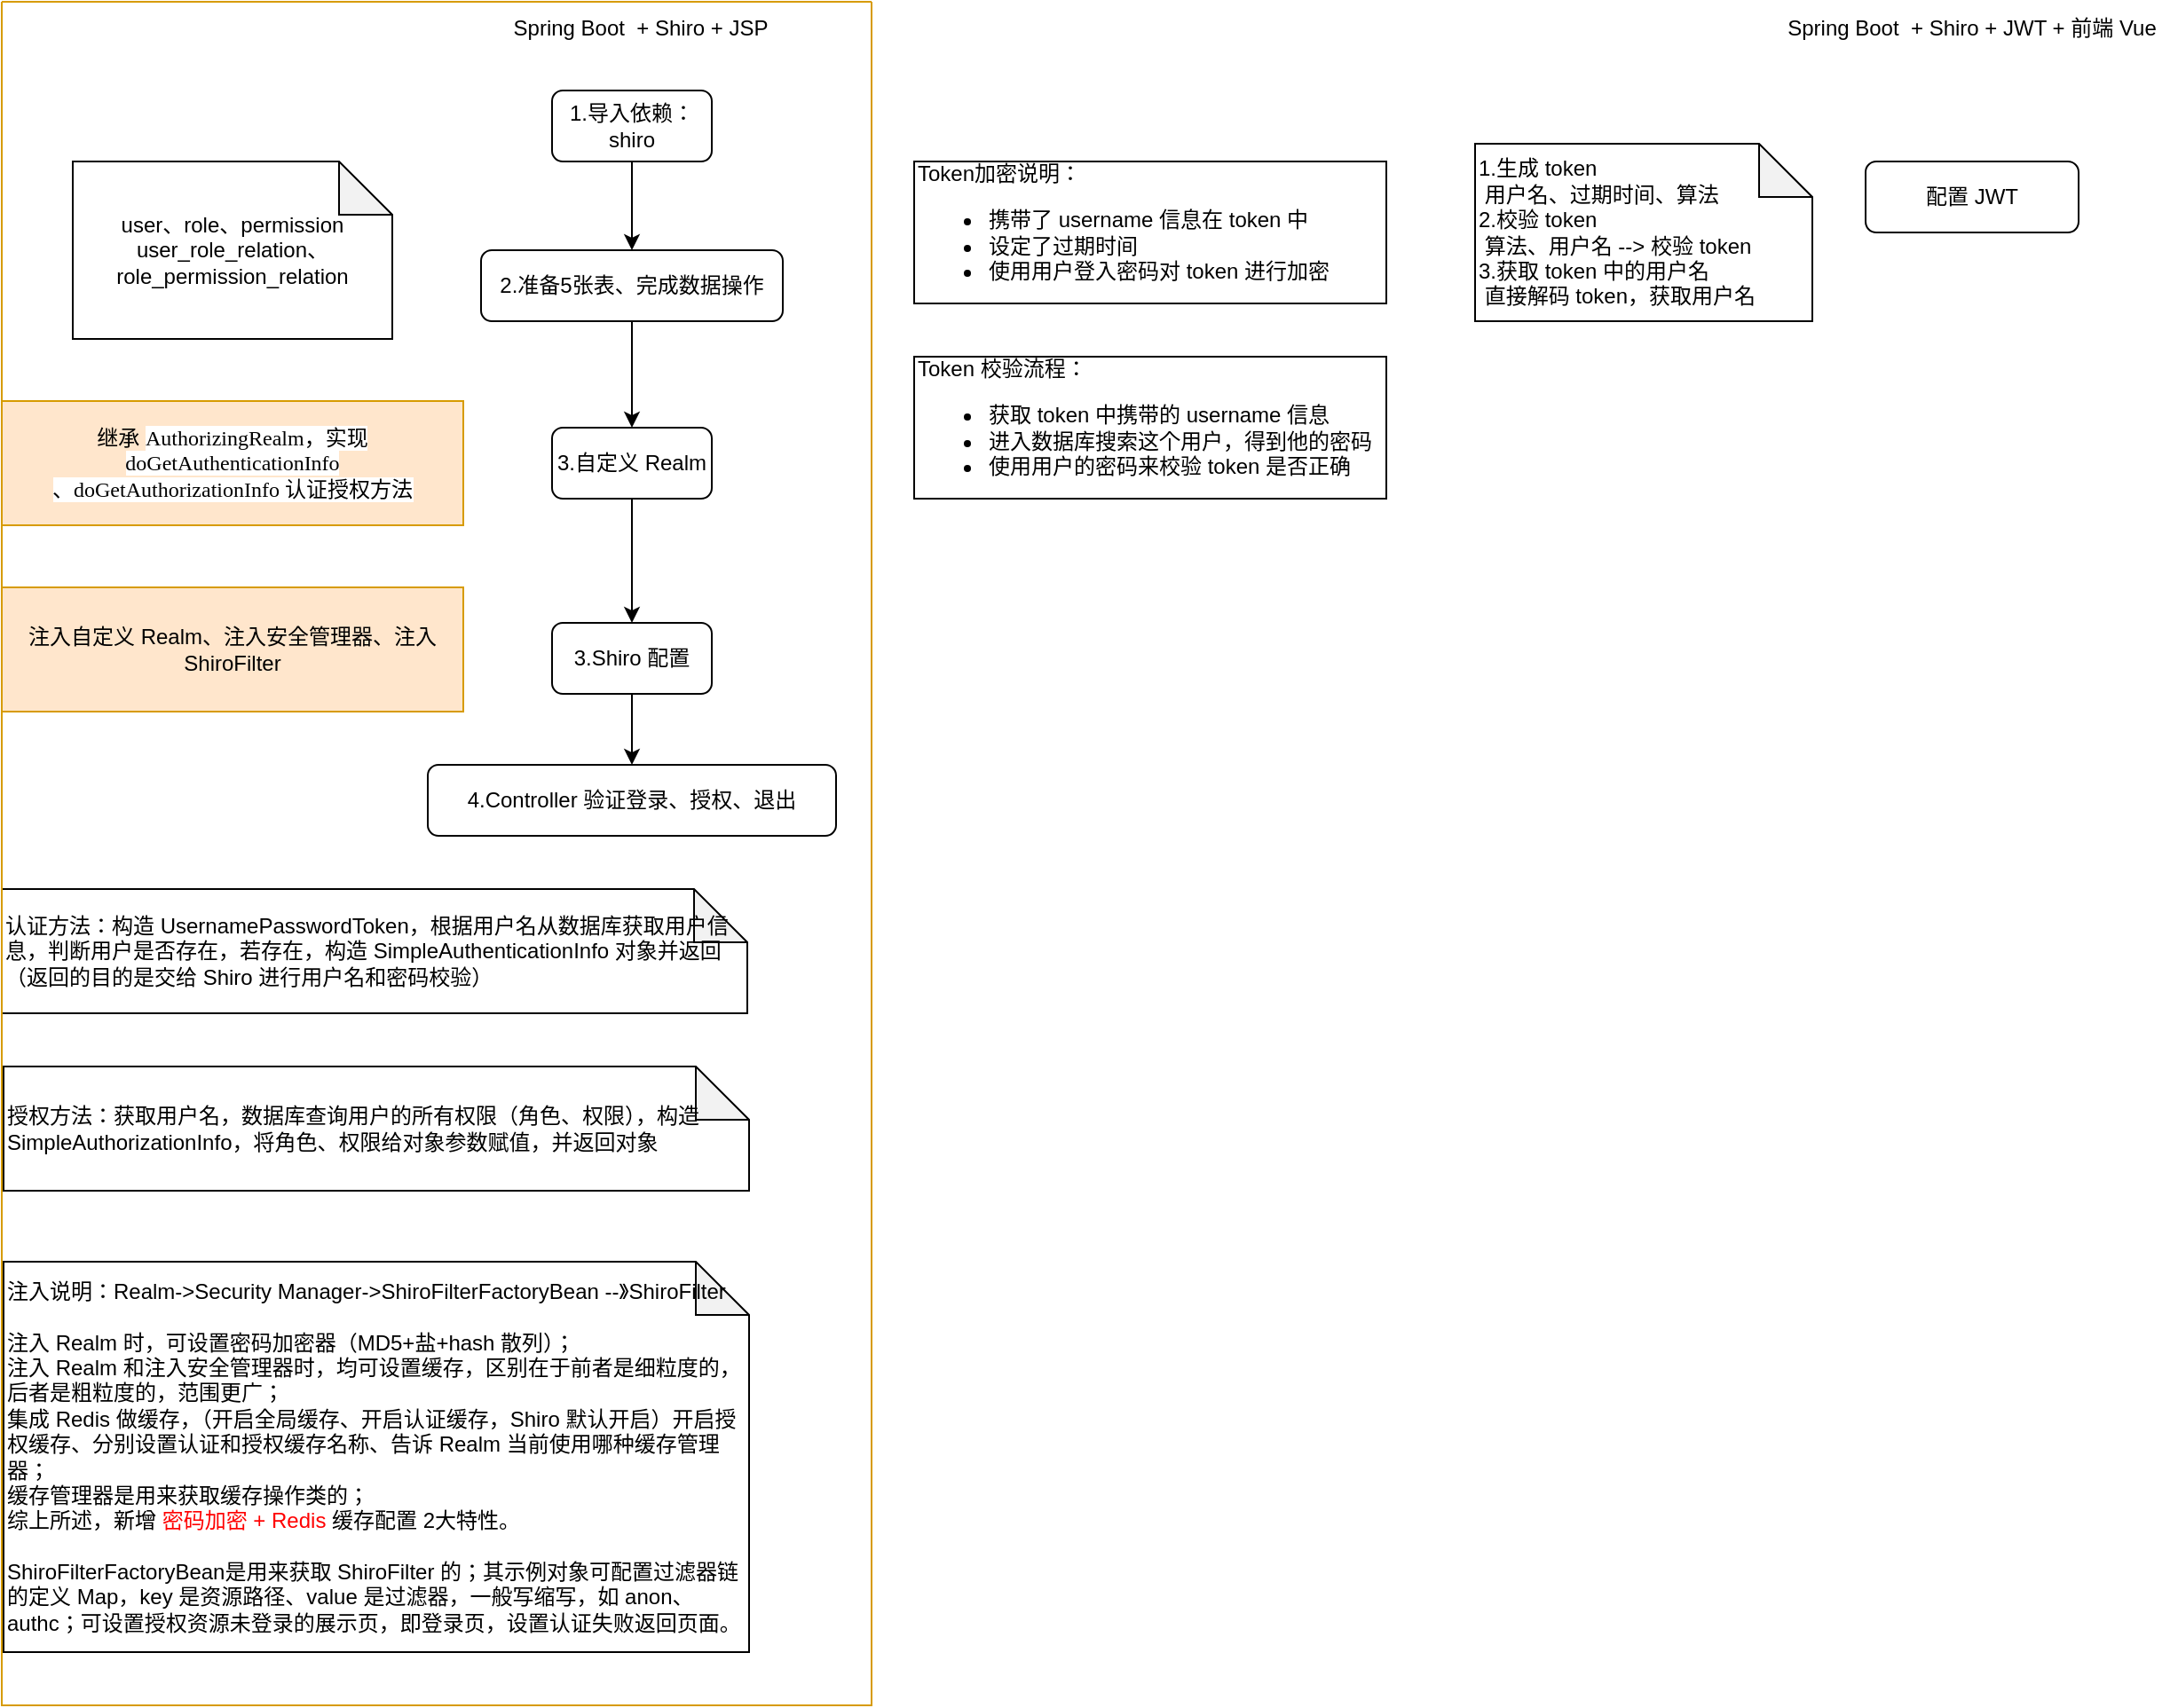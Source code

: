 <mxfile version="14.8.4" type="github">
  <diagram id="7-8bN6v-M_0XSG_AYW8F" name="Page-1">
    <mxGraphModel dx="1736" dy="526" grid="1" gridSize="10" guides="1" tooltips="1" connect="1" arrows="1" fold="1" page="1" pageScale="1" pageWidth="827" pageHeight="1169" math="0" shadow="0">
      <root>
        <mxCell id="0" />
        <mxCell id="1" parent="0" />
        <mxCell id="QgQib1zZA4WzbKAEES33-1" value="Spring Boot&amp;nbsp; + Shiro + JSP" style="text;html=1;strokeColor=none;fillColor=none;align=center;verticalAlign=middle;whiteSpace=wrap;rounded=0;" vertex="1" parent="1">
          <mxGeometry x="30" y="10" width="180" height="10" as="geometry" />
        </mxCell>
        <mxCell id="QgQib1zZA4WzbKAEES33-2" value="Spring Boot&amp;nbsp; + Shiro + JWT + 前端 Vue" style="text;html=1;strokeColor=none;fillColor=none;align=center;verticalAlign=middle;whiteSpace=wrap;rounded=0;" vertex="1" parent="1">
          <mxGeometry x="755" y="10" width="230" height="10" as="geometry" />
        </mxCell>
        <mxCell id="QgQib1zZA4WzbKAEES33-5" style="edgeStyle=orthogonalEdgeStyle;rounded=0;orthogonalLoop=1;jettySize=auto;html=1;" edge="1" parent="1" source="QgQib1zZA4WzbKAEES33-3" target="QgQib1zZA4WzbKAEES33-4">
          <mxGeometry relative="1" as="geometry" />
        </mxCell>
        <mxCell id="QgQib1zZA4WzbKAEES33-3" value="1.导入依赖：shiro" style="rounded=1;whiteSpace=wrap;html=1;" vertex="1" parent="1">
          <mxGeometry x="70" y="50" width="90" height="40" as="geometry" />
        </mxCell>
        <mxCell id="QgQib1zZA4WzbKAEES33-8" style="edgeStyle=orthogonalEdgeStyle;rounded=0;orthogonalLoop=1;jettySize=auto;html=1;" edge="1" parent="1" source="QgQib1zZA4WzbKAEES33-4" target="QgQib1zZA4WzbKAEES33-7">
          <mxGeometry relative="1" as="geometry" />
        </mxCell>
        <mxCell id="QgQib1zZA4WzbKAEES33-4" value="2.准备5张表、完成数据操作" style="rounded=1;whiteSpace=wrap;html=1;" vertex="1" parent="1">
          <mxGeometry x="30" y="140" width="170" height="40" as="geometry" />
        </mxCell>
        <mxCell id="QgQib1zZA4WzbKAEES33-6" value="继承&amp;nbsp;&lt;span style=&quot;background-color: rgb(255 , 255 , 255) ; font-family: &amp;#34;menlo&amp;#34; ; font-size: 9pt&quot;&gt;AuthorizingRealm，实现&lt;/span&gt;&lt;span style=&quot;font-family: &amp;#34;menlo&amp;#34; ; background-color: rgb(255 , 255 , 255)&quot;&gt;doGetAuthenticationInfo&lt;/span&gt;&lt;span style=&quot;background-color: rgb(255 , 255 , 255) ; font-family: &amp;#34;menlo&amp;#34; ; font-size: 9pt&quot;&gt;&lt;br&gt;、&lt;/span&gt;&lt;span style=&quot;background-color: rgb(255 , 255 , 255) ; font-family: &amp;#34;menlo&amp;#34; ; font-size: 9pt&quot;&gt;doGetAuthorizationInfo 认证授权方法&lt;/span&gt;" style="shape=note;whiteSpace=wrap;html=1;backgroundOutline=1;darkOpacity=0.05;size=0;fillColor=#ffe6cc;strokeColor=#d79b00;" vertex="1" parent="1">
          <mxGeometry x="-240" y="225" width="260" height="70" as="geometry" />
        </mxCell>
        <mxCell id="QgQib1zZA4WzbKAEES33-11" style="edgeStyle=orthogonalEdgeStyle;rounded=0;orthogonalLoop=1;jettySize=auto;html=1;" edge="1" parent="1" source="QgQib1zZA4WzbKAEES33-7" target="QgQib1zZA4WzbKAEES33-10">
          <mxGeometry relative="1" as="geometry" />
        </mxCell>
        <mxCell id="QgQib1zZA4WzbKAEES33-7" value="3.自定义 Realm" style="rounded=1;whiteSpace=wrap;html=1;" vertex="1" parent="1">
          <mxGeometry x="70" y="240" width="90" height="40" as="geometry" />
        </mxCell>
        <mxCell id="QgQib1zZA4WzbKAEES33-9" value="user、role、permission&lt;br&gt;user_role_relation、&lt;br&gt;role_permission_relation" style="shape=note;whiteSpace=wrap;html=1;backgroundOutline=1;darkOpacity=0.05;" vertex="1" parent="1">
          <mxGeometry x="-200" y="90" width="180" height="100" as="geometry" />
        </mxCell>
        <mxCell id="QgQib1zZA4WzbKAEES33-14" style="edgeStyle=orthogonalEdgeStyle;rounded=0;orthogonalLoop=1;jettySize=auto;html=1;" edge="1" parent="1" source="QgQib1zZA4WzbKAEES33-10" target="QgQib1zZA4WzbKAEES33-13">
          <mxGeometry relative="1" as="geometry" />
        </mxCell>
        <mxCell id="QgQib1zZA4WzbKAEES33-10" value="3.Shiro 配置" style="rounded=1;whiteSpace=wrap;html=1;" vertex="1" parent="1">
          <mxGeometry x="70" y="350" width="90" height="40" as="geometry" />
        </mxCell>
        <mxCell id="QgQib1zZA4WzbKAEES33-12" value="注入自定义 Realm、注入安全管理器、注入 ShiroFilter" style="shape=note;whiteSpace=wrap;html=1;backgroundOutline=1;darkOpacity=0.05;size=0;fillColor=#ffe6cc;strokeColor=#d79b00;" vertex="1" parent="1">
          <mxGeometry x="-240" y="330" width="260" height="70" as="geometry" />
        </mxCell>
        <mxCell id="QgQib1zZA4WzbKAEES33-13" value="4.Controller 验证登录、授权、退出" style="rounded=1;whiteSpace=wrap;html=1;" vertex="1" parent="1">
          <mxGeometry y="430" width="230" height="40" as="geometry" />
        </mxCell>
        <mxCell id="QgQib1zZA4WzbKAEES33-15" value="认证方法：构造 UsernamePasswordToken，根据用户名从数据库获取用户信息，判断用户是否存在，若存在，构造 SimpleAuthenticationInfo 对象并返回（返回的目的是交给 Shiro 进行用户名和密码校验）&lt;div style=&quot;text-align: justify&quot;&gt;&lt;/div&gt;" style="shape=note;whiteSpace=wrap;html=1;backgroundOutline=1;darkOpacity=0.05;align=left;" vertex="1" parent="1">
          <mxGeometry x="-240" y="500" width="420" height="70" as="geometry" />
        </mxCell>
        <mxCell id="QgQib1zZA4WzbKAEES33-16" value="授权方法：获取用户名，数据库查询用户的所有权限（角色、权限），构造 SimpleAuthorizationInfo，将角色、权限给对象参数赋值，并返回对象&lt;div style=&quot;text-align: justify&quot;&gt;&lt;/div&gt;" style="shape=note;whiteSpace=wrap;html=1;backgroundOutline=1;darkOpacity=0.05;align=left;" vertex="1" parent="1">
          <mxGeometry x="-239" y="600" width="420" height="70" as="geometry" />
        </mxCell>
        <mxCell id="QgQib1zZA4WzbKAEES33-18" value="注入说明：Realm-&amp;gt;Security Manager-&amp;gt;ShiroFilterFactoryBean --》ShiroFilter&lt;br&gt;&lt;br&gt;注入 Realm 时，可设置密码加密器（MD5+盐+hash 散列）；&lt;br&gt;注入 Realm 和注入安全管理器时，均可设置缓存，区别在于前者是细粒度的，后者是粗粒度的，范围更广；&lt;br&gt;集成 Redis 做缓存，（开启全局缓存、开启认证缓存，Shiro 默认开启）开启授权缓存、分别设置认证和授权缓存名称、告诉 Realm 当前使用哪种缓存管理器；&lt;br&gt;缓存管理器是用来获取缓存操作类的；&lt;br&gt;综上所述，新增 &lt;font color=&quot;#ff0000&quot;&gt;密码加密 + Redis&lt;/font&gt; 缓存配置 2大特性。&lt;br&gt;&lt;br&gt;ShiroFilterFactoryBean是用来获取 ShiroFilter 的；其示例对象可配置过滤器链的定义 Map，key 是资源路径、value 是过滤器，一般写缩写，如 anon、authc；可设置授权资源未登录的展示页，即登录页，设置认证失败返回页面。&lt;br&gt;&lt;div style=&quot;text-align: justify&quot;&gt;&lt;/div&gt;" style="shape=note;whiteSpace=wrap;html=1;backgroundOutline=1;darkOpacity=0.05;align=left;" vertex="1" parent="1">
          <mxGeometry x="-239" y="710" width="420" height="220" as="geometry" />
        </mxCell>
        <mxCell id="QgQib1zZA4WzbKAEES33-19" value="" style="swimlane;startSize=0;fillColor=#ffe6cc;strokeColor=#d79b00;" vertex="1" parent="1">
          <mxGeometry x="-240" width="490" height="960" as="geometry" />
        </mxCell>
        <mxCell id="QgQib1zZA4WzbKAEES33-21" value="Token加密说明：&lt;br&gt;&lt;ul&gt;&lt;li&gt;携带了 username 信息在 token 中&lt;/li&gt;&lt;li&gt;设定了过期时间&lt;/li&gt;&lt;li&gt;使用用户登入密码对 token 进行加密&lt;/li&gt;&lt;/ul&gt;" style="rounded=0;whiteSpace=wrap;html=1;align=left;" vertex="1" parent="1">
          <mxGeometry x="274" y="90" width="266" height="80" as="geometry" />
        </mxCell>
        <mxCell id="QgQib1zZA4WzbKAEES33-22" value="Token 校验流程：&lt;br&gt;&lt;ul&gt;&lt;li&gt;获取 token 中携带的 username 信息&lt;/li&gt;&lt;li&gt;进入数据库搜索这个用户，得到他的密码&lt;/li&gt;&lt;li&gt;使用用户的密码来校验 token 是否正确&lt;/li&gt;&lt;/ul&gt;" style="rounded=0;whiteSpace=wrap;html=1;align=left;" vertex="1" parent="1">
          <mxGeometry x="274" y="200" width="266" height="80" as="geometry" />
        </mxCell>
        <mxCell id="QgQib1zZA4WzbKAEES33-23" value="配置 JWT" style="rounded=1;whiteSpace=wrap;html=1;" vertex="1" parent="1">
          <mxGeometry x="810" y="90" width="120" height="40" as="geometry" />
        </mxCell>
        <mxCell id="QgQib1zZA4WzbKAEES33-24" value="1.生成 token&lt;br&gt;&lt;span style=&quot;white-space: pre&quot;&gt;	&lt;/span&gt;用户名、过期时间、算法&lt;br&gt;2.校验 token&lt;br&gt;&lt;span style=&quot;white-space: pre&quot;&gt;	&lt;/span&gt;算法、用户名 --&amp;gt; 校验 token&lt;br&gt;3.获取 token 中的用户名&lt;br&gt;&lt;span style=&quot;white-space: pre&quot;&gt;	&lt;/span&gt;直接解码 token，获取用户名" style="shape=note;whiteSpace=wrap;html=1;backgroundOutline=1;darkOpacity=0.05;align=left;" vertex="1" parent="1">
          <mxGeometry x="590" y="80" width="190" height="100" as="geometry" />
        </mxCell>
      </root>
    </mxGraphModel>
  </diagram>
</mxfile>
